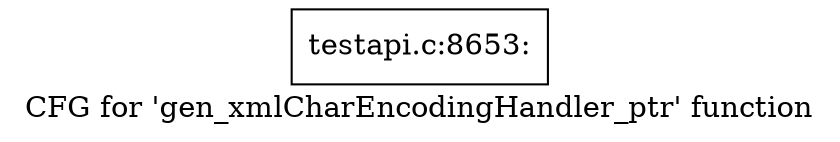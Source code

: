 digraph "CFG for 'gen_xmlCharEncodingHandler_ptr' function" {
	label="CFG for 'gen_xmlCharEncodingHandler_ptr' function";

	Node0x4532db0 [shape=record,label="{testapi.c:8653:}"];
}
